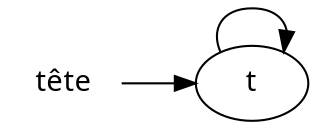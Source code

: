 digraph liste {
    rankdir="LR";
    node [fontname="Courrier"];
    tete [label="tête" shape=plaintext]
    0 [label="t"];

    tete -> 0;
    0 -> 0;
}
